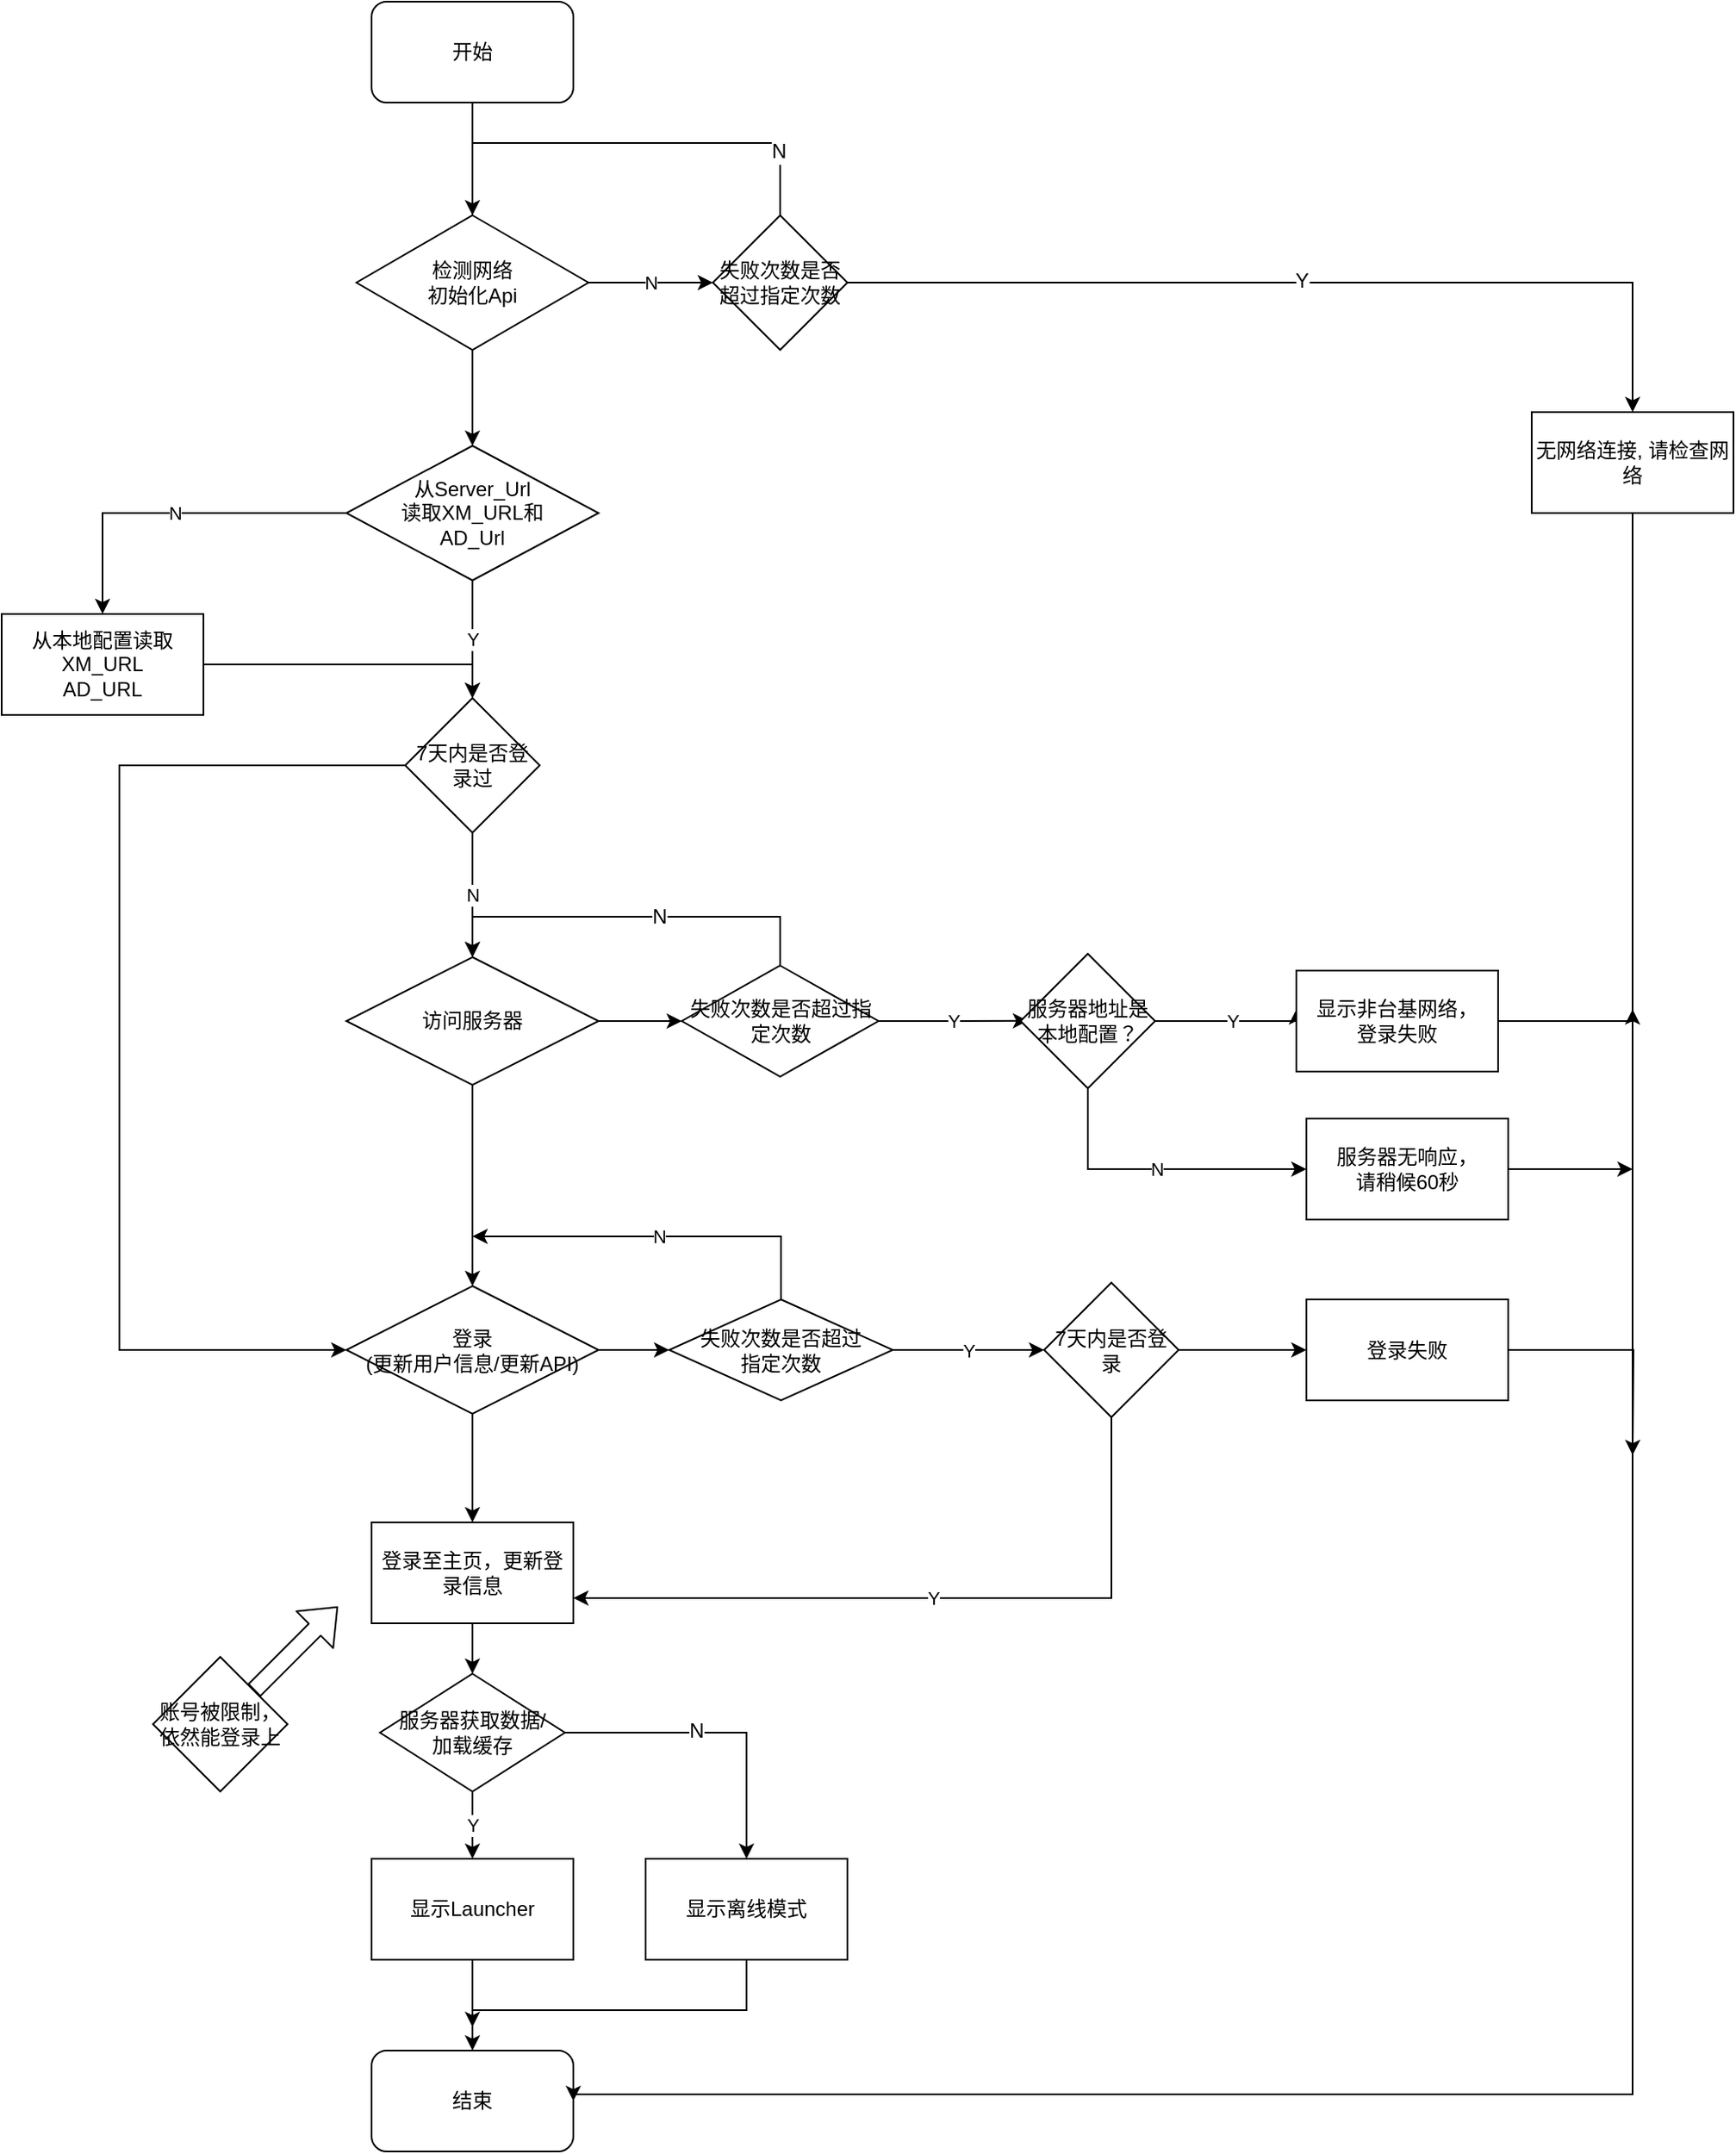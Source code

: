 <mxfile version="12.4.9" type="github">
  <diagram id="SOJMbYDi3jxJAX-_P0bx" name="第 1 页">
    <mxGraphModel dx="2143" dy="788" grid="1" gridSize="10" guides="1" tooltips="1" connect="1" arrows="1" fold="1" page="1" pageScale="1" pageWidth="827" pageHeight="1169" math="0" shadow="0">
      <root>
        <mxCell id="0"/>
        <mxCell id="1" parent="0"/>
        <mxCell id="DOr79SxjIFYAmsH0iGoC-4" style="edgeStyle=orthogonalEdgeStyle;rounded=0;orthogonalLoop=1;jettySize=auto;html=1;entryX=0.5;entryY=0;entryDx=0;entryDy=0;" parent="1" edge="1">
          <mxGeometry relative="1" as="geometry">
            <mxPoint x="270" y="190" as="targetPoint"/>
            <mxPoint x="270" y="80" as="sourcePoint"/>
          </mxGeometry>
        </mxCell>
        <mxCell id="DOr79SxjIFYAmsH0iGoC-5" value="N" style="edgeStyle=orthogonalEdgeStyle;rounded=0;orthogonalLoop=1;jettySize=auto;html=1;exitX=1;exitY=0.5;exitDx=0;exitDy=0;" parent="1" source="DOr79SxjIFYAmsH0iGoC-6" target="DOr79SxjIFYAmsH0iGoC-11" edge="1">
          <mxGeometry relative="1" as="geometry">
            <mxPoint x="410" y="193" as="targetPoint"/>
          </mxGeometry>
        </mxCell>
        <mxCell id="DOr79SxjIFYAmsH0iGoC-44" style="edgeStyle=orthogonalEdgeStyle;rounded=0;orthogonalLoop=1;jettySize=auto;html=1;" parent="1" source="DOr79SxjIFYAmsH0iGoC-6" target="DOr79SxjIFYAmsH0iGoC-14" edge="1">
          <mxGeometry relative="1" as="geometry"/>
        </mxCell>
        <mxCell id="DOr79SxjIFYAmsH0iGoC-6" value="&lt;span style=&quot;white-space: normal&quot;&gt;检测网络&lt;br&gt;初始化Api&lt;br&gt;&lt;/span&gt;" style="rhombus;whiteSpace=wrap;html=1;direction=east;" parent="1" vertex="1">
          <mxGeometry x="201" y="153" width="138" height="80" as="geometry"/>
        </mxCell>
        <mxCell id="DOr79SxjIFYAmsH0iGoC-7" style="edgeStyle=orthogonalEdgeStyle;rounded=0;orthogonalLoop=1;jettySize=auto;html=1;" parent="1" source="DOr79SxjIFYAmsH0iGoC-11" edge="1">
          <mxGeometry relative="1" as="geometry">
            <mxPoint x="270" y="153" as="targetPoint"/>
            <Array as="points">
              <mxPoint x="453" y="110"/>
              <mxPoint x="270" y="110"/>
            </Array>
          </mxGeometry>
        </mxCell>
        <mxCell id="DOr79SxjIFYAmsH0iGoC-8" value="N" style="text;html=1;resizable=0;points=[];align=center;verticalAlign=middle;labelBackgroundColor=#ffffff;" parent="DOr79SxjIFYAmsH0iGoC-7" vertex="1" connectable="0">
          <mxGeometry x="-0.717" y="1" relative="1" as="geometry">
            <mxPoint as="offset"/>
          </mxGeometry>
        </mxCell>
        <mxCell id="DOr79SxjIFYAmsH0iGoC-9" style="edgeStyle=orthogonalEdgeStyle;rounded=0;orthogonalLoop=1;jettySize=auto;html=1;entryX=0.5;entryY=0;entryDx=0;entryDy=0;" parent="1" source="DOr79SxjIFYAmsH0iGoC-11" target="DOr79SxjIFYAmsH0iGoC-34" edge="1">
          <mxGeometry relative="1" as="geometry"/>
        </mxCell>
        <mxCell id="DOr79SxjIFYAmsH0iGoC-10" value="Y" style="text;html=1;resizable=0;points=[];align=center;verticalAlign=middle;labelBackgroundColor=#ffffff;" parent="DOr79SxjIFYAmsH0iGoC-9" vertex="1" connectable="0">
          <mxGeometry x="-0.009" y="1" relative="1" as="geometry">
            <mxPoint as="offset"/>
          </mxGeometry>
        </mxCell>
        <mxCell id="DOr79SxjIFYAmsH0iGoC-11" value="失败次数是否超过指定次数" style="rhombus;whiteSpace=wrap;html=1;" parent="1" vertex="1">
          <mxGeometry x="413" y="153" width="80" height="80" as="geometry"/>
        </mxCell>
        <mxCell id="DOr79SxjIFYAmsH0iGoC-13" value="N" style="edgeStyle=orthogonalEdgeStyle;rounded=0;orthogonalLoop=1;jettySize=auto;html=1;" parent="1" source="DOr79SxjIFYAmsH0iGoC-14" target="DOr79SxjIFYAmsH0iGoC-28" edge="1">
          <mxGeometry relative="1" as="geometry">
            <mxPoint x="120" y="430" as="targetPoint"/>
          </mxGeometry>
        </mxCell>
        <mxCell id="DOr79SxjIFYAmsH0iGoC-98" value="Y" style="edgeStyle=orthogonalEdgeStyle;rounded=0;orthogonalLoop=1;jettySize=auto;html=1;entryX=0.5;entryY=0;entryDx=0;entryDy=0;" parent="1" source="DOr79SxjIFYAmsH0iGoC-14" target="DOr79SxjIFYAmsH0iGoC-51" edge="1">
          <mxGeometry relative="1" as="geometry"/>
        </mxCell>
        <mxCell id="DOr79SxjIFYAmsH0iGoC-14" value="从Server_Url&lt;br&gt;读取XM_URL和&lt;br&gt;AD_Url" style="rhombus;whiteSpace=wrap;html=1;" parent="1" vertex="1">
          <mxGeometry x="195" y="290" width="150" height="80" as="geometry"/>
        </mxCell>
        <mxCell id="DOr79SxjIFYAmsH0iGoC-22" value="" style="edgeStyle=orthogonalEdgeStyle;rounded=0;orthogonalLoop=1;jettySize=auto;html=1;" parent="1" source="DOr79SxjIFYAmsH0iGoC-24" target="DOr79SxjIFYAmsH0iGoC-27" edge="1">
          <mxGeometry relative="1" as="geometry"/>
        </mxCell>
        <mxCell id="DOr79SxjIFYAmsH0iGoC-60" style="edgeStyle=orthogonalEdgeStyle;rounded=0;orthogonalLoop=1;jettySize=auto;html=1;" parent="1" source="DOr79SxjIFYAmsH0iGoC-24" target="DOr79SxjIFYAmsH0iGoC-53" edge="1">
          <mxGeometry relative="1" as="geometry"/>
        </mxCell>
        <mxCell id="DOr79SxjIFYAmsH0iGoC-24" value="登录&lt;br&gt;(更新用户信息/更新API)" style="rhombus;whiteSpace=wrap;html=1;" parent="1" vertex="1">
          <mxGeometry x="195" y="789.5" width="150" height="76" as="geometry"/>
        </mxCell>
        <mxCell id="DOr79SxjIFYAmsH0iGoC-25" value="N" style="edgeStyle=orthogonalEdgeStyle;rounded=0;orthogonalLoop=1;jettySize=auto;html=1;" parent="1" source="DOr79SxjIFYAmsH0iGoC-27" edge="1">
          <mxGeometry relative="1" as="geometry">
            <mxPoint x="270" y="760" as="targetPoint"/>
            <Array as="points">
              <mxPoint x="453" y="759.5"/>
            </Array>
          </mxGeometry>
        </mxCell>
        <mxCell id="DOr79SxjIFYAmsH0iGoC-26" value="Y" style="edgeStyle=orthogonalEdgeStyle;rounded=0;orthogonalLoop=1;jettySize=auto;html=1;entryX=0;entryY=0.5;entryDx=0;entryDy=0;" parent="1" source="DOr79SxjIFYAmsH0iGoC-27" edge="1" target="bGAE_gWFHmmBe1gTQ2vK-2">
          <mxGeometry relative="1" as="geometry">
            <mxPoint x="600" y="828" as="targetPoint"/>
          </mxGeometry>
        </mxCell>
        <mxCell id="DOr79SxjIFYAmsH0iGoC-27" value="失败次数是否超过&lt;br&gt;指定次数" style="rhombus;whiteSpace=wrap;html=1;" parent="1" vertex="1">
          <mxGeometry x="387" y="797.5" width="133" height="60" as="geometry"/>
        </mxCell>
        <mxCell id="DOr79SxjIFYAmsH0iGoC-110" style="edgeStyle=orthogonalEdgeStyle;rounded=0;orthogonalLoop=1;jettySize=auto;html=1;entryX=0.5;entryY=0;entryDx=0;entryDy=0;" parent="1" source="DOr79SxjIFYAmsH0iGoC-28" target="DOr79SxjIFYAmsH0iGoC-51" edge="1">
          <mxGeometry relative="1" as="geometry"/>
        </mxCell>
        <mxCell id="DOr79SxjIFYAmsH0iGoC-28" value="&lt;span style=&quot;white-space: normal&quot;&gt;从本地配置读取&lt;/span&gt;&lt;br style=&quot;white-space: normal&quot;&gt;&lt;span style=&quot;white-space: normal&quot;&gt;XM_URL&lt;/span&gt;&lt;br style=&quot;white-space: normal&quot;&gt;&lt;span style=&quot;white-space: normal&quot;&gt;AD_URL&lt;/span&gt;" style="rounded=0;whiteSpace=wrap;html=1;" parent="1" vertex="1">
          <mxGeometry x="-10" y="390" width="120" height="60" as="geometry"/>
        </mxCell>
        <mxCell id="DOr79SxjIFYAmsH0iGoC-31" value="结束" style="rounded=1;whiteSpace=wrap;html=1;" parent="1" vertex="1">
          <mxGeometry x="210" y="1244" width="120" height="60" as="geometry"/>
        </mxCell>
        <mxCell id="DOr79SxjIFYAmsH0iGoC-32" value="开始" style="rounded=1;whiteSpace=wrap;html=1;" parent="1" vertex="1">
          <mxGeometry x="210" y="26" width="120" height="60" as="geometry"/>
        </mxCell>
        <mxCell id="DOr79SxjIFYAmsH0iGoC-33" style="edgeStyle=orthogonalEdgeStyle;rounded=0;orthogonalLoop=1;jettySize=auto;html=1;entryX=1;entryY=0.5;entryDx=0;entryDy=0;" parent="1" source="DOr79SxjIFYAmsH0iGoC-34" target="DOr79SxjIFYAmsH0iGoC-31" edge="1">
          <mxGeometry relative="1" as="geometry">
            <Array as="points">
              <mxPoint x="960" y="1270"/>
              <mxPoint x="330" y="1270"/>
            </Array>
          </mxGeometry>
        </mxCell>
        <mxCell id="DOr79SxjIFYAmsH0iGoC-34" value="无网络连接, 请检查网络" style="rounded=0;whiteSpace=wrap;html=1;" parent="1" vertex="1">
          <mxGeometry x="900" y="270" width="120" height="60" as="geometry"/>
        </mxCell>
        <mxCell id="DOr79SxjIFYAmsH0iGoC-89" value="N" style="edgeStyle=orthogonalEdgeStyle;rounded=0;orthogonalLoop=1;jettySize=auto;html=1;entryX=0.5;entryY=0;entryDx=0;entryDy=0;" parent="1" source="DOr79SxjIFYAmsH0iGoC-51" target="DOr79SxjIFYAmsH0iGoC-76" edge="1">
          <mxGeometry relative="1" as="geometry">
            <Array as="points">
              <mxPoint x="270" y="594"/>
              <mxPoint x="270" y="594"/>
            </Array>
          </mxGeometry>
        </mxCell>
        <mxCell id="bGAE_gWFHmmBe1gTQ2vK-1" style="edgeStyle=orthogonalEdgeStyle;rounded=0;orthogonalLoop=1;jettySize=auto;html=1;entryX=0;entryY=0.5;entryDx=0;entryDy=0;" parent="1" source="DOr79SxjIFYAmsH0iGoC-51" target="DOr79SxjIFYAmsH0iGoC-24" edge="1">
          <mxGeometry relative="1" as="geometry">
            <mxPoint x="50" y="670" as="targetPoint"/>
            <Array as="points">
              <mxPoint x="60" y="480"/>
              <mxPoint x="60" y="828"/>
            </Array>
          </mxGeometry>
        </mxCell>
        <mxCell id="DOr79SxjIFYAmsH0iGoC-51" value="7天内是否登录过" style="rhombus;whiteSpace=wrap;html=1;" parent="1" vertex="1">
          <mxGeometry x="230" y="440" width="80" height="80" as="geometry"/>
        </mxCell>
        <mxCell id="DOr79SxjIFYAmsH0iGoC-61" style="edgeStyle=orthogonalEdgeStyle;rounded=0;orthogonalLoop=1;jettySize=auto;html=1;entryX=0.5;entryY=0;entryDx=0;entryDy=0;" parent="1" source="DOr79SxjIFYAmsH0iGoC-53" edge="1">
          <mxGeometry relative="1" as="geometry">
            <mxPoint x="270" y="1020" as="targetPoint"/>
          </mxGeometry>
        </mxCell>
        <mxCell id="DOr79SxjIFYAmsH0iGoC-53" value="登录至主页，更新登录信息" style="rounded=0;whiteSpace=wrap;html=1;" parent="1" vertex="1">
          <mxGeometry x="210" y="930" width="120" height="60" as="geometry"/>
        </mxCell>
        <mxCell id="DOr79SxjIFYAmsH0iGoC-54" value="账号被限制，依然能登录上" style="rhombus;whiteSpace=wrap;html=1;" parent="1" vertex="1">
          <mxGeometry x="80" y="1010" width="80" height="80" as="geometry"/>
        </mxCell>
        <mxCell id="DOr79SxjIFYAmsH0iGoC-55" value="" style="shape=flexArrow;endArrow=classic;html=1;" parent="1" edge="1">
          <mxGeometry width="50" height="50" relative="1" as="geometry">
            <mxPoint x="140" y="1030" as="sourcePoint"/>
            <mxPoint x="190" y="980" as="targetPoint"/>
          </mxGeometry>
        </mxCell>
        <mxCell id="DOr79SxjIFYAmsH0iGoC-75" value="" style="edgeStyle=orthogonalEdgeStyle;rounded=0;orthogonalLoop=1;jettySize=auto;html=1;" parent="1" source="DOr79SxjIFYAmsH0iGoC-76" target="DOr79SxjIFYAmsH0iGoC-79" edge="1">
          <mxGeometry relative="1" as="geometry"/>
        </mxCell>
        <mxCell id="DOr79SxjIFYAmsH0iGoC-88" style="edgeStyle=orthogonalEdgeStyle;rounded=0;orthogonalLoop=1;jettySize=auto;html=1;" parent="1" source="DOr79SxjIFYAmsH0iGoC-76" target="DOr79SxjIFYAmsH0iGoC-24" edge="1">
          <mxGeometry relative="1" as="geometry"/>
        </mxCell>
        <mxCell id="DOr79SxjIFYAmsH0iGoC-76" value="访问服务器" style="rhombus;whiteSpace=wrap;html=1;" parent="1" vertex="1">
          <mxGeometry x="195" y="594" width="150" height="76" as="geometry"/>
        </mxCell>
        <mxCell id="DOr79SxjIFYAmsH0iGoC-78" value="Y" style="edgeStyle=orthogonalEdgeStyle;rounded=0;orthogonalLoop=1;jettySize=auto;html=1;exitX=1;exitY=0.5;exitDx=0;exitDy=0;entryX=0;entryY=0.5;entryDx=0;entryDy=0;" parent="1" source="DOr79SxjIFYAmsH0iGoC-79" edge="1">
          <mxGeometry relative="1" as="geometry">
            <mxPoint x="600.429" y="631.857" as="targetPoint"/>
          </mxGeometry>
        </mxCell>
        <mxCell id="DOr79SxjIFYAmsH0iGoC-93" style="edgeStyle=orthogonalEdgeStyle;rounded=0;orthogonalLoop=1;jettySize=auto;html=1;" parent="1" source="DOr79SxjIFYAmsH0iGoC-79" target="DOr79SxjIFYAmsH0iGoC-76" edge="1">
          <mxGeometry relative="1" as="geometry">
            <Array as="points">
              <mxPoint x="453" y="570"/>
              <mxPoint x="270" y="570"/>
            </Array>
          </mxGeometry>
        </mxCell>
        <mxCell id="DOr79SxjIFYAmsH0iGoC-94" value="N" style="text;html=1;align=center;verticalAlign=middle;resizable=0;points=[];labelBackgroundColor=#ffffff;" parent="DOr79SxjIFYAmsH0iGoC-93" vertex="1" connectable="0">
          <mxGeometry x="-0.144" relative="1" as="geometry">
            <mxPoint as="offset"/>
          </mxGeometry>
        </mxCell>
        <mxCell id="DOr79SxjIFYAmsH0iGoC-79" value="失败次数是否超过指定次数" style="rhombus;whiteSpace=wrap;html=1;" parent="1" vertex="1">
          <mxGeometry x="394.5" y="599" width="117" height="66" as="geometry"/>
        </mxCell>
        <mxCell id="DOr79SxjIFYAmsH0iGoC-80" value="Y" style="edgeStyle=orthogonalEdgeStyle;rounded=0;orthogonalLoop=1;jettySize=auto;html=1;" parent="1" source="DOr79SxjIFYAmsH0iGoC-82" edge="1">
          <mxGeometry relative="1" as="geometry">
            <mxPoint x="760" y="625" as="targetPoint"/>
            <Array as="points">
              <mxPoint x="760" y="632"/>
            </Array>
          </mxGeometry>
        </mxCell>
        <mxCell id="DOr79SxjIFYAmsH0iGoC-81" value="N" style="edgeStyle=orthogonalEdgeStyle;rounded=0;orthogonalLoop=1;jettySize=auto;html=1;exitX=0.5;exitY=1;exitDx=0;exitDy=0;entryX=0;entryY=0.5;entryDx=0;entryDy=0;" parent="1" source="DOr79SxjIFYAmsH0iGoC-82" target="DOr79SxjIFYAmsH0iGoC-86" edge="1">
          <mxGeometry relative="1" as="geometry"/>
        </mxCell>
        <mxCell id="DOr79SxjIFYAmsH0iGoC-82" value="服务器地址是本地配置？" style="rhombus;whiteSpace=wrap;html=1;" parent="1" vertex="1">
          <mxGeometry x="596" y="592" width="80" height="80" as="geometry"/>
        </mxCell>
        <mxCell id="DOr79SxjIFYAmsH0iGoC-83" value="" style="edgeStyle=orthogonalEdgeStyle;rounded=0;orthogonalLoop=1;jettySize=auto;html=1;" parent="1" source="DOr79SxjIFYAmsH0iGoC-84" edge="1">
          <mxGeometry relative="1" as="geometry">
            <mxPoint x="960" y="625" as="targetPoint"/>
            <Array as="points">
              <mxPoint x="960" y="632"/>
            </Array>
          </mxGeometry>
        </mxCell>
        <mxCell id="DOr79SxjIFYAmsH0iGoC-84" value="显示非台基网络，&lt;br&gt;登录失败" style="rounded=0;whiteSpace=wrap;html=1;" parent="1" vertex="1">
          <mxGeometry x="760" y="602" width="120" height="60" as="geometry"/>
        </mxCell>
        <mxCell id="DOr79SxjIFYAmsH0iGoC-85" value="" style="edgeStyle=orthogonalEdgeStyle;rounded=0;orthogonalLoop=1;jettySize=auto;html=1;" parent="1" source="DOr79SxjIFYAmsH0iGoC-86" edge="1">
          <mxGeometry relative="1" as="geometry">
            <mxPoint x="960" y="720" as="targetPoint"/>
          </mxGeometry>
        </mxCell>
        <mxCell id="DOr79SxjIFYAmsH0iGoC-86" value="服务器无响应，&lt;br&gt;请稍候60秒" style="rounded=0;whiteSpace=wrap;html=1;" parent="1" vertex="1">
          <mxGeometry x="766" y="690" width="120" height="60" as="geometry"/>
        </mxCell>
        <mxCell id="DOr79SxjIFYAmsH0iGoC-104" value="Y" style="edgeStyle=orthogonalEdgeStyle;rounded=0;orthogonalLoop=1;jettySize=auto;html=1;" parent="1" source="DOr79SxjIFYAmsH0iGoC-100" target="DOr79SxjIFYAmsH0iGoC-103" edge="1">
          <mxGeometry relative="1" as="geometry"/>
        </mxCell>
        <mxCell id="DOr79SxjIFYAmsH0iGoC-105" style="edgeStyle=orthogonalEdgeStyle;rounded=0;orthogonalLoop=1;jettySize=auto;html=1;exitX=1;exitY=0.5;exitDx=0;exitDy=0;entryX=0.5;entryY=0;entryDx=0;entryDy=0;" parent="1" source="DOr79SxjIFYAmsH0iGoC-100" target="DOr79SxjIFYAmsH0iGoC-106" edge="1">
          <mxGeometry relative="1" as="geometry">
            <mxPoint x="420" y="1100" as="targetPoint"/>
            <Array as="points">
              <mxPoint x="433" y="1055"/>
            </Array>
          </mxGeometry>
        </mxCell>
        <mxCell id="DOr79SxjIFYAmsH0iGoC-109" value="N" style="text;html=1;align=center;verticalAlign=middle;resizable=0;points=[];labelBackgroundColor=#ffffff;" parent="DOr79SxjIFYAmsH0iGoC-105" vertex="1" connectable="0">
          <mxGeometry x="-0.147" y="1" relative="1" as="geometry">
            <mxPoint as="offset"/>
          </mxGeometry>
        </mxCell>
        <mxCell id="DOr79SxjIFYAmsH0iGoC-100" value="服务器获取数据/&lt;br&gt;加载缓存" style="rhombus;whiteSpace=wrap;html=1;" parent="1" vertex="1">
          <mxGeometry x="215" y="1020" width="110" height="70" as="geometry"/>
        </mxCell>
        <mxCell id="DOr79SxjIFYAmsH0iGoC-107" value="" style="edgeStyle=orthogonalEdgeStyle;rounded=0;orthogonalLoop=1;jettySize=auto;html=1;" parent="1" source="DOr79SxjIFYAmsH0iGoC-103" target="DOr79SxjIFYAmsH0iGoC-31" edge="1">
          <mxGeometry relative="1" as="geometry"/>
        </mxCell>
        <mxCell id="DOr79SxjIFYAmsH0iGoC-103" value="显示Launcher" style="rounded=0;whiteSpace=wrap;html=1;" parent="1" vertex="1">
          <mxGeometry x="210" y="1130" width="120" height="60" as="geometry"/>
        </mxCell>
        <mxCell id="DOr79SxjIFYAmsH0iGoC-108" style="edgeStyle=orthogonalEdgeStyle;rounded=0;orthogonalLoop=1;jettySize=auto;html=1;" parent="1" source="DOr79SxjIFYAmsH0iGoC-106" edge="1">
          <mxGeometry relative="1" as="geometry">
            <mxPoint x="270" y="1230" as="targetPoint"/>
            <Array as="points">
              <mxPoint x="433" y="1220"/>
              <mxPoint x="270" y="1220"/>
            </Array>
          </mxGeometry>
        </mxCell>
        <mxCell id="DOr79SxjIFYAmsH0iGoC-106" value="显示离线模式" style="rounded=0;whiteSpace=wrap;html=1;" parent="1" vertex="1">
          <mxGeometry x="373" y="1130" width="120" height="60" as="geometry"/>
        </mxCell>
        <mxCell id="bGAE_gWFHmmBe1gTQ2vK-3" value="Y" style="edgeStyle=orthogonalEdgeStyle;rounded=0;orthogonalLoop=1;jettySize=auto;html=1;entryX=1;entryY=0.75;entryDx=0;entryDy=0;" parent="1" source="bGAE_gWFHmmBe1gTQ2vK-2" target="DOr79SxjIFYAmsH0iGoC-53" edge="1">
          <mxGeometry relative="1" as="geometry">
            <Array as="points">
              <mxPoint x="650" y="975"/>
            </Array>
          </mxGeometry>
        </mxCell>
        <mxCell id="bGAE_gWFHmmBe1gTQ2vK-5" style="edgeStyle=orthogonalEdgeStyle;rounded=0;orthogonalLoop=1;jettySize=auto;html=1;" parent="1" source="bGAE_gWFHmmBe1gTQ2vK-2" target="bGAE_gWFHmmBe1gTQ2vK-4" edge="1">
          <mxGeometry relative="1" as="geometry"/>
        </mxCell>
        <mxCell id="bGAE_gWFHmmBe1gTQ2vK-2" value="7天内是否登录" style="rhombus;whiteSpace=wrap;html=1;" parent="1" vertex="1">
          <mxGeometry x="610" y="787.5" width="80" height="80" as="geometry"/>
        </mxCell>
        <mxCell id="bGAE_gWFHmmBe1gTQ2vK-6" style="edgeStyle=orthogonalEdgeStyle;rounded=0;orthogonalLoop=1;jettySize=auto;html=1;" parent="1" source="bGAE_gWFHmmBe1gTQ2vK-4" edge="1">
          <mxGeometry relative="1" as="geometry">
            <mxPoint x="960" y="890" as="targetPoint"/>
          </mxGeometry>
        </mxCell>
        <mxCell id="bGAE_gWFHmmBe1gTQ2vK-4" value="登录失败" style="rounded=0;whiteSpace=wrap;html=1;" parent="1" vertex="1">
          <mxGeometry x="766" y="797.5" width="120" height="60" as="geometry"/>
        </mxCell>
      </root>
    </mxGraphModel>
  </diagram>
</mxfile>
